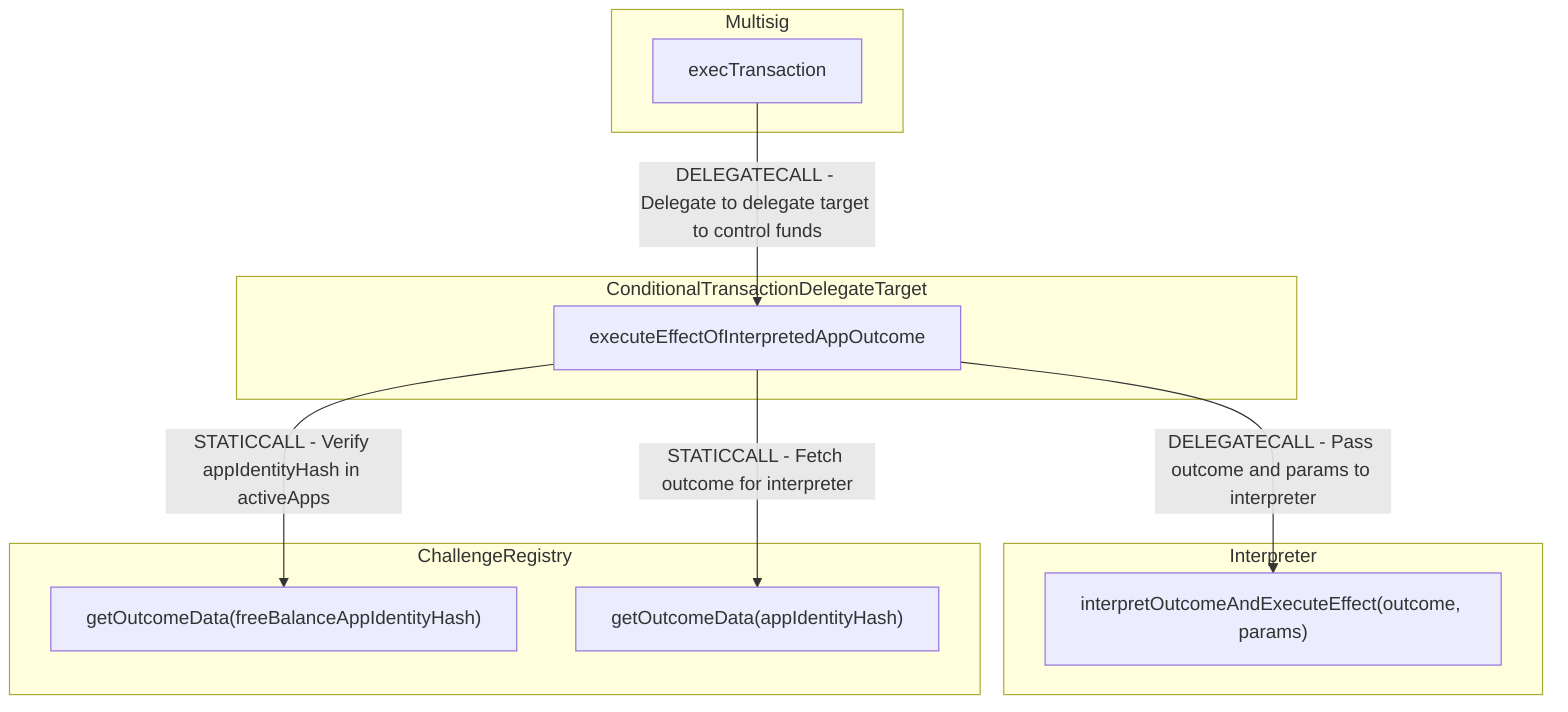 graph TB

    subgraph Interpreter
        interpretOutcomeAndExecuteEffect["interpretOutcomeAndExecuteEffect(outcome, params)"]
    end

    subgraph ChallengeRegistry
        getOutcome["getOutcomeData(freeBalanceAppIdentityHash)"]
        getOutcome2["getOutcomeData(appIdentityHash)"]
    end

    subgraph ConditionalTransactionDelegateTarget
        executeEffectOfInterpretedAppOutcome
        executeEffectOfInterpretedAppOutcome
          -->|DELEGATECALL - Pass outcome and params to interpreter| interpretOutcomeAndExecuteEffect
        executeEffectOfInterpretedAppOutcome
          -->|STATICCALL - Fetch outcome for interpreter| getOutcome2
        executeEffectOfInterpretedAppOutcome
          -->|STATICCALL - Verify appIdentityHash in activeApps| getOutcome
    end

    subgraph Multisig
        execTransaction
          -->|DELEGATECALL - Delegate to delegate target to control funds |executeEffectOfInterpretedAppOutcome
    end